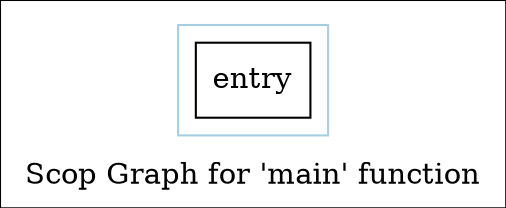 digraph "Scop Graph for 'main' function" {
	label="Scop Graph for 'main' function";

	Node0x1772640 [shape=record,label="{entry}"];
	colorscheme = "paired12"
        subgraph cluster_0x1798e70 {
          label = "";
          style = solid;
          color = 1
          Node0x1772640;
        }
}
